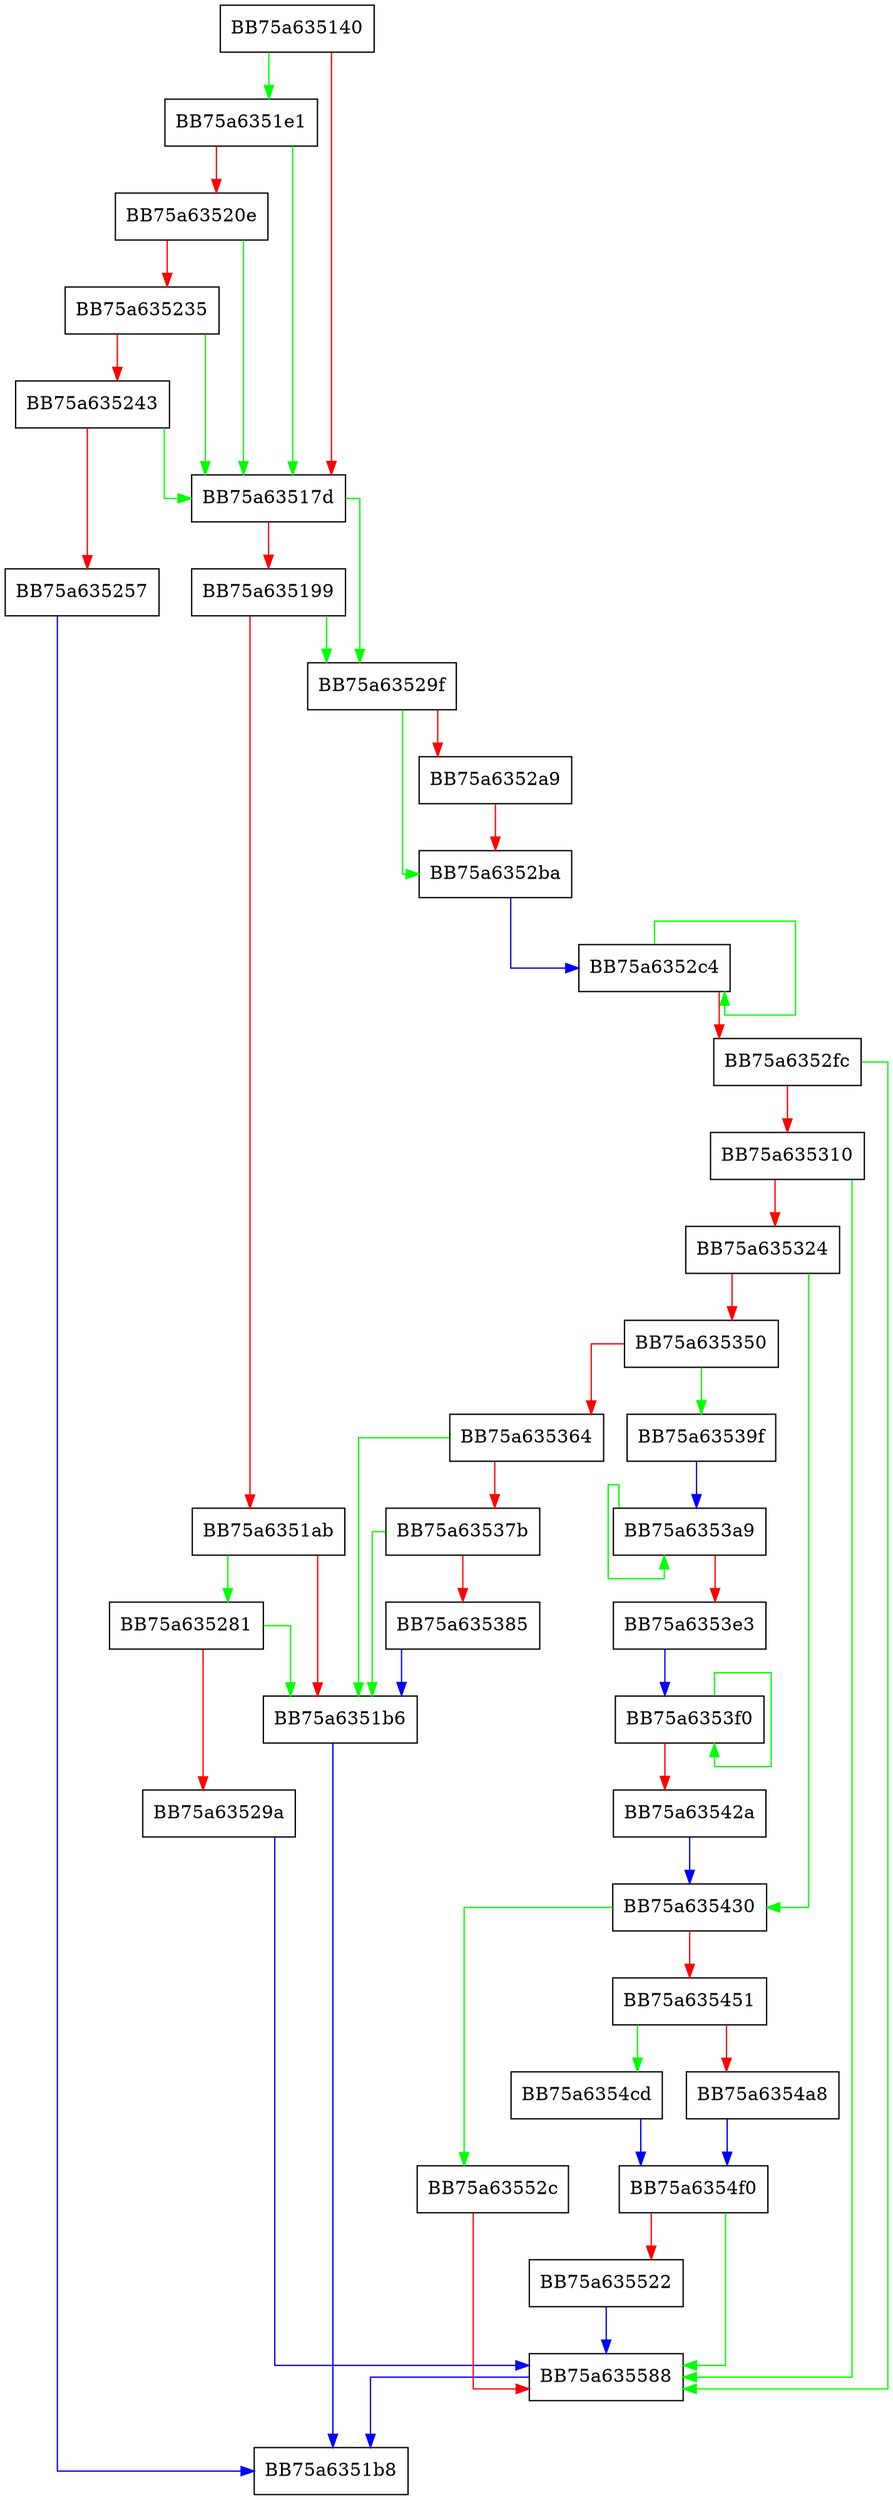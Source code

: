 digraph need2continue {
  node [shape="box"];
  graph [splines=ortho];
  BB75a635140 -> BB75a6351e1 [color="green"];
  BB75a635140 -> BB75a63517d [color="red"];
  BB75a63517d -> BB75a63529f [color="green"];
  BB75a63517d -> BB75a635199 [color="red"];
  BB75a635199 -> BB75a63529f [color="green"];
  BB75a635199 -> BB75a6351ab [color="red"];
  BB75a6351ab -> BB75a635281 [color="green"];
  BB75a6351ab -> BB75a6351b6 [color="red"];
  BB75a6351b6 -> BB75a6351b8 [color="blue"];
  BB75a6351e1 -> BB75a63517d [color="green"];
  BB75a6351e1 -> BB75a63520e [color="red"];
  BB75a63520e -> BB75a63517d [color="green"];
  BB75a63520e -> BB75a635235 [color="red"];
  BB75a635235 -> BB75a63517d [color="green"];
  BB75a635235 -> BB75a635243 [color="red"];
  BB75a635243 -> BB75a63517d [color="green"];
  BB75a635243 -> BB75a635257 [color="red"];
  BB75a635257 -> BB75a6351b8 [color="blue"];
  BB75a635281 -> BB75a6351b6 [color="green"];
  BB75a635281 -> BB75a63529a [color="red"];
  BB75a63529a -> BB75a635588 [color="blue"];
  BB75a63529f -> BB75a6352ba [color="green"];
  BB75a63529f -> BB75a6352a9 [color="red"];
  BB75a6352a9 -> BB75a6352ba [color="red"];
  BB75a6352ba -> BB75a6352c4 [color="blue"];
  BB75a6352c4 -> BB75a6352c4 [color="green"];
  BB75a6352c4 -> BB75a6352fc [color="red"];
  BB75a6352fc -> BB75a635588 [color="green"];
  BB75a6352fc -> BB75a635310 [color="red"];
  BB75a635310 -> BB75a635588 [color="green"];
  BB75a635310 -> BB75a635324 [color="red"];
  BB75a635324 -> BB75a635430 [color="green"];
  BB75a635324 -> BB75a635350 [color="red"];
  BB75a635350 -> BB75a63539f [color="green"];
  BB75a635350 -> BB75a635364 [color="red"];
  BB75a635364 -> BB75a6351b6 [color="green"];
  BB75a635364 -> BB75a63537b [color="red"];
  BB75a63537b -> BB75a6351b6 [color="green"];
  BB75a63537b -> BB75a635385 [color="red"];
  BB75a635385 -> BB75a6351b6 [color="blue"];
  BB75a63539f -> BB75a6353a9 [color="blue"];
  BB75a6353a9 -> BB75a6353a9 [color="green"];
  BB75a6353a9 -> BB75a6353e3 [color="red"];
  BB75a6353e3 -> BB75a6353f0 [color="blue"];
  BB75a6353f0 -> BB75a6353f0 [color="green"];
  BB75a6353f0 -> BB75a63542a [color="red"];
  BB75a63542a -> BB75a635430 [color="blue"];
  BB75a635430 -> BB75a63552c [color="green"];
  BB75a635430 -> BB75a635451 [color="red"];
  BB75a635451 -> BB75a6354cd [color="green"];
  BB75a635451 -> BB75a6354a8 [color="red"];
  BB75a6354a8 -> BB75a6354f0 [color="blue"];
  BB75a6354cd -> BB75a6354f0 [color="blue"];
  BB75a6354f0 -> BB75a635588 [color="green"];
  BB75a6354f0 -> BB75a635522 [color="red"];
  BB75a635522 -> BB75a635588 [color="blue"];
  BB75a63552c -> BB75a635588 [color="red"];
  BB75a635588 -> BB75a6351b8 [color="blue"];
}